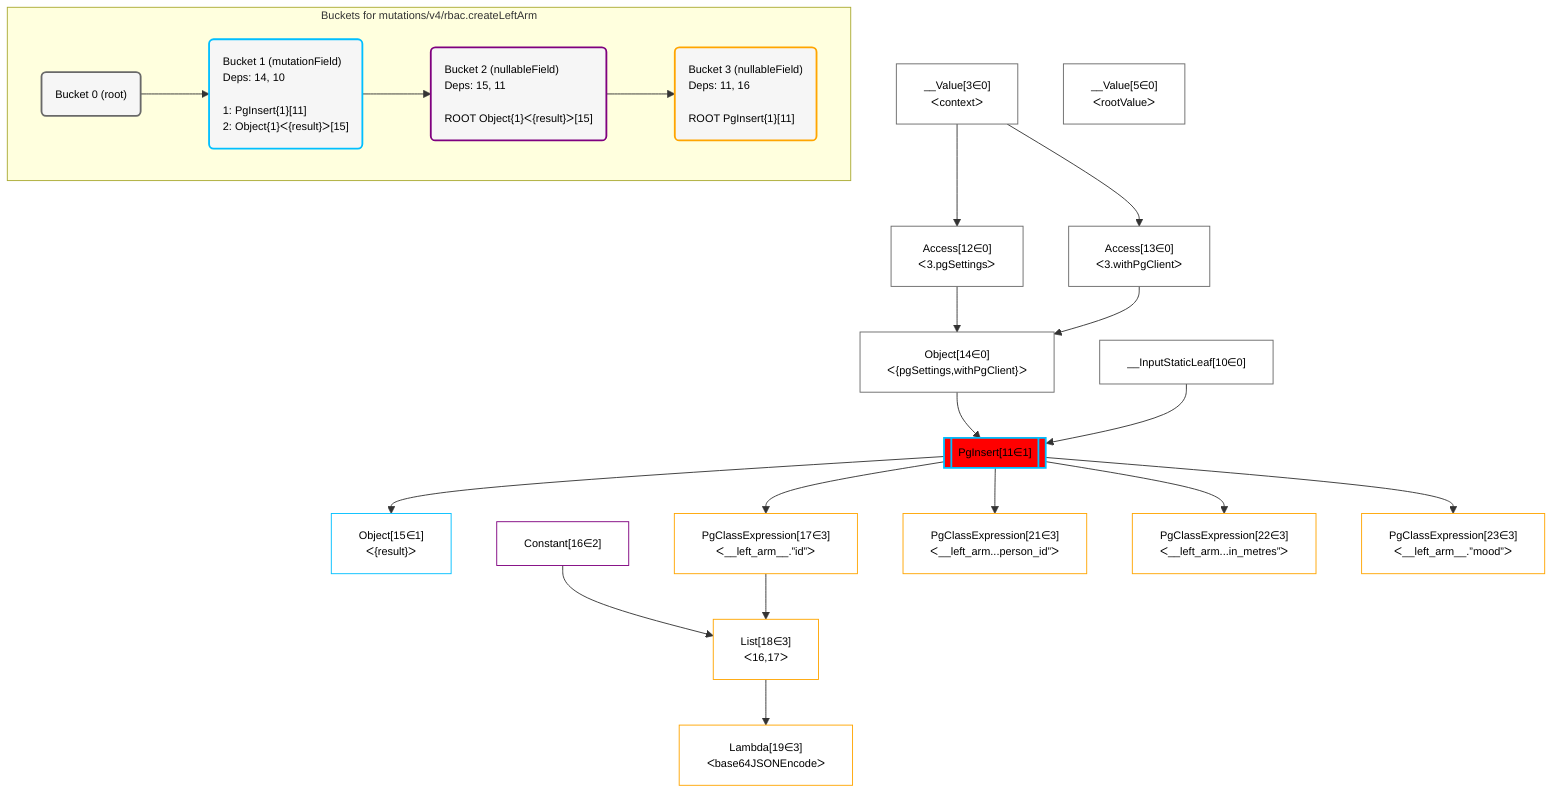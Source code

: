 %%{init: {'themeVariables': { 'fontSize': '12px'}}}%%
graph TD
    classDef path fill:#eee,stroke:#000,color:#000
    classDef plan fill:#fff,stroke-width:1px,color:#000
    classDef itemplan fill:#fff,stroke-width:2px,color:#000
    classDef sideeffectplan fill:#f00,stroke-width:2px,color:#000
    classDef bucket fill:#f6f6f6,color:#000,stroke-width:2px,text-align:left


    %% define steps
    __Value3["__Value[3∈0]<br />ᐸcontextᐳ"]:::plan
    __Value5["__Value[5∈0]<br />ᐸrootValueᐳ"]:::plan
    __InputStaticLeaf10["__InputStaticLeaf[10∈0]"]:::plan
    Access12["Access[12∈0]<br />ᐸ3.pgSettingsᐳ"]:::plan
    Access13["Access[13∈0]<br />ᐸ3.withPgClientᐳ"]:::plan
    Object14["Object[14∈0]<br />ᐸ{pgSettings,withPgClient}ᐳ"]:::plan
    PgInsert11[["PgInsert[11∈1]"]]:::sideeffectplan
    Object15["Object[15∈1]<br />ᐸ{result}ᐳ"]:::plan
    Constant16["Constant[16∈2]"]:::plan
    PgClassExpression17["PgClassExpression[17∈3]<br />ᐸ__left_arm__.”id”ᐳ"]:::plan
    List18["List[18∈3]<br />ᐸ16,17ᐳ"]:::plan
    Lambda19["Lambda[19∈3]<br />ᐸbase64JSONEncodeᐳ"]:::plan
    PgClassExpression21["PgClassExpression[21∈3]<br />ᐸ__left_arm...person_id”ᐳ"]:::plan
    PgClassExpression22["PgClassExpression[22∈3]<br />ᐸ__left_arm...in_metres”ᐳ"]:::plan
    PgClassExpression23["PgClassExpression[23∈3]<br />ᐸ__left_arm__.”mood”ᐳ"]:::plan

    %% plan dependencies
    __Value3 --> Access12
    __Value3 --> Access13
    Access12 & Access13 --> Object14
    Object14 & __InputStaticLeaf10 --> PgInsert11
    PgInsert11 --> Object15
    PgInsert11 --> PgClassExpression17
    Constant16 & PgClassExpression17 --> List18
    List18 --> Lambda19
    PgInsert11 --> PgClassExpression21
    PgInsert11 --> PgClassExpression22
    PgInsert11 --> PgClassExpression23

    subgraph "Buckets for mutations/v4/rbac.createLeftArm"
    Bucket0("Bucket 0 (root)"):::bucket
    classDef bucket0 stroke:#696969
    class Bucket0,__Value3,__Value5,__InputStaticLeaf10,Access12,Access13,Object14 bucket0
    Bucket1("Bucket 1 (mutationField)<br />Deps: 14, 10<br /><br />1: PgInsert{1}[11]<br />2: Object{1}ᐸ{result}ᐳ[15]"):::bucket
    classDef bucket1 stroke:#00bfff
    class Bucket1,PgInsert11,Object15 bucket1
    Bucket2("Bucket 2 (nullableField)<br />Deps: 15, 11<br /><br />ROOT Object{1}ᐸ{result}ᐳ[15]"):::bucket
    classDef bucket2 stroke:#7f007f
    class Bucket2,Constant16 bucket2
    Bucket3("Bucket 3 (nullableField)<br />Deps: 11, 16<br /><br />ROOT PgInsert{1}[11]"):::bucket
    classDef bucket3 stroke:#ffa500
    class Bucket3,PgClassExpression17,List18,Lambda19,PgClassExpression21,PgClassExpression22,PgClassExpression23 bucket3
    Bucket0 --> Bucket1
    Bucket1 --> Bucket2
    Bucket2 --> Bucket3
    end